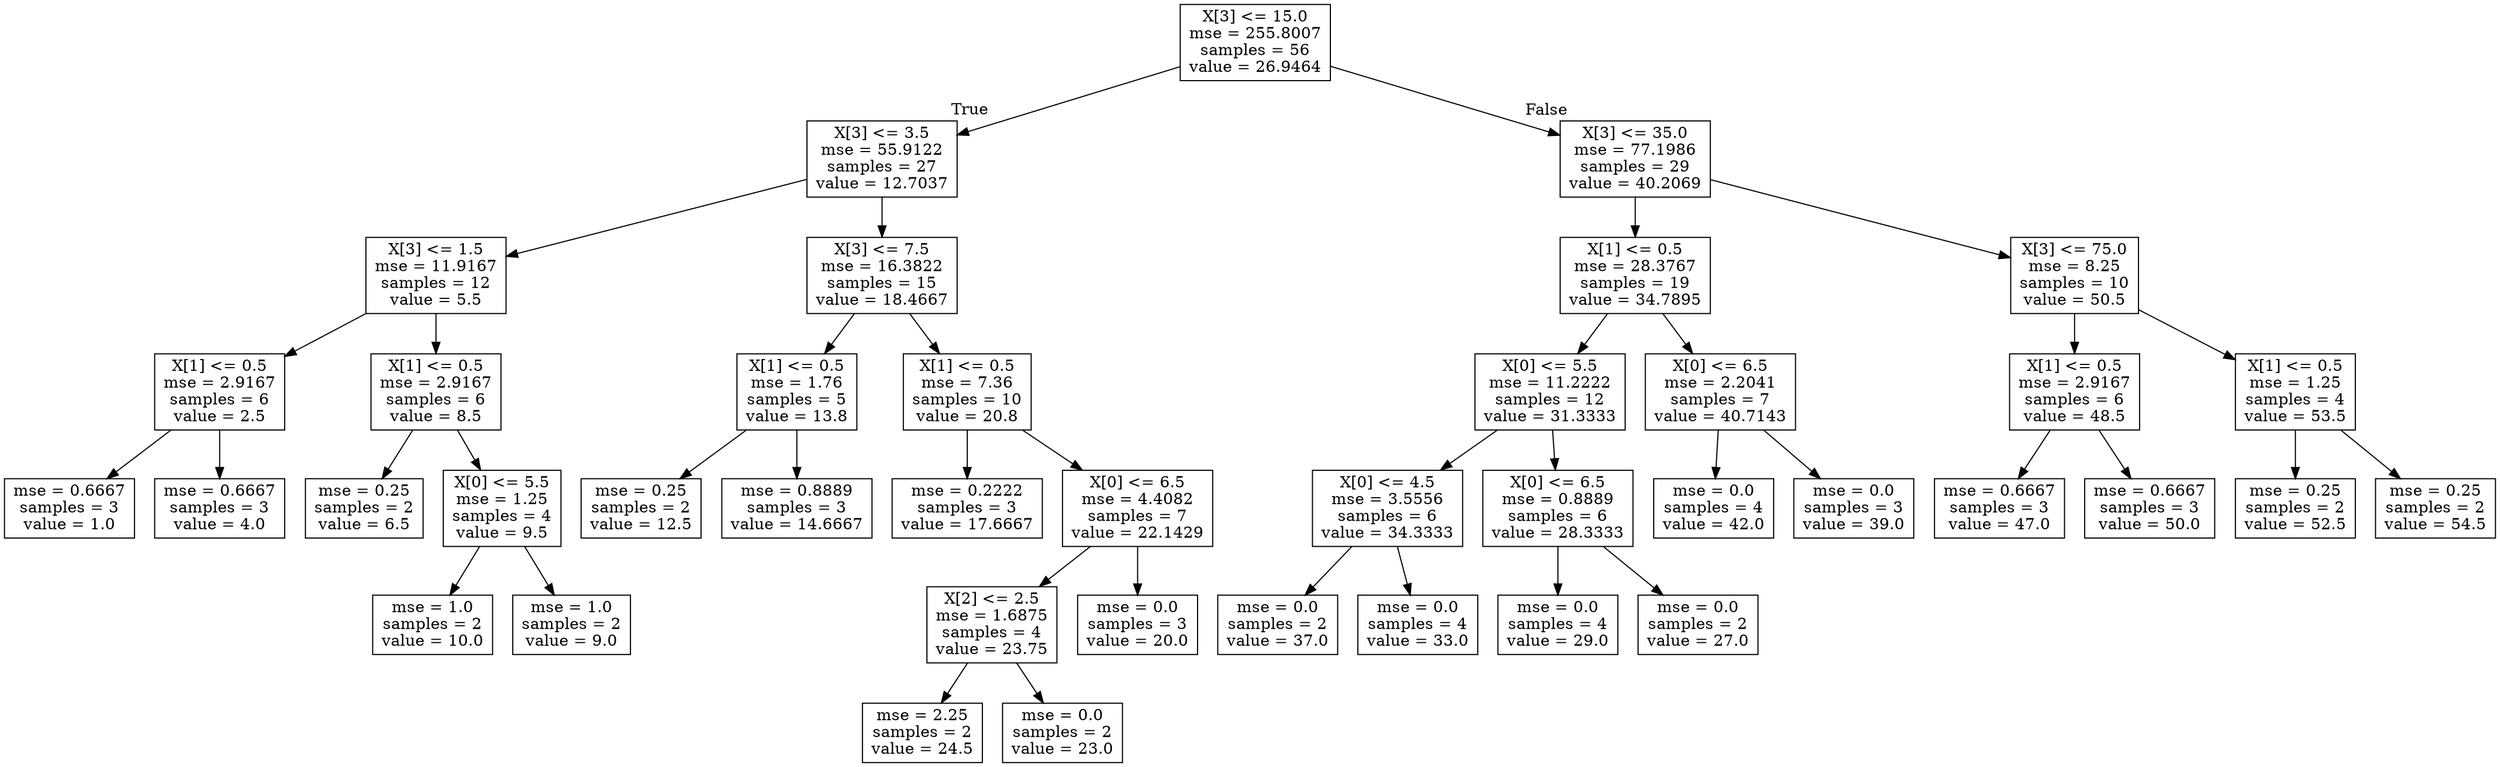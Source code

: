 digraph Tree {
node [shape=box] ;
0 [label="X[3] <= 15.0\nmse = 255.8007\nsamples = 56\nvalue = 26.9464"] ;
1 [label="X[3] <= 3.5\nmse = 55.9122\nsamples = 27\nvalue = 12.7037"] ;
0 -> 1 [labeldistance=2.5, labelangle=45, headlabel="True"] ;
2 [label="X[3] <= 1.5\nmse = 11.9167\nsamples = 12\nvalue = 5.5"] ;
1 -> 2 ;
3 [label="X[1] <= 0.5\nmse = 2.9167\nsamples = 6\nvalue = 2.5"] ;
2 -> 3 ;
4 [label="mse = 0.6667\nsamples = 3\nvalue = 1.0"] ;
3 -> 4 ;
5 [label="mse = 0.6667\nsamples = 3\nvalue = 4.0"] ;
3 -> 5 ;
6 [label="X[1] <= 0.5\nmse = 2.9167\nsamples = 6\nvalue = 8.5"] ;
2 -> 6 ;
7 [label="mse = 0.25\nsamples = 2\nvalue = 6.5"] ;
6 -> 7 ;
8 [label="X[0] <= 5.5\nmse = 1.25\nsamples = 4\nvalue = 9.5"] ;
6 -> 8 ;
9 [label="mse = 1.0\nsamples = 2\nvalue = 10.0"] ;
8 -> 9 ;
10 [label="mse = 1.0\nsamples = 2\nvalue = 9.0"] ;
8 -> 10 ;
11 [label="X[3] <= 7.5\nmse = 16.3822\nsamples = 15\nvalue = 18.4667"] ;
1 -> 11 ;
12 [label="X[1] <= 0.5\nmse = 1.76\nsamples = 5\nvalue = 13.8"] ;
11 -> 12 ;
13 [label="mse = 0.25\nsamples = 2\nvalue = 12.5"] ;
12 -> 13 ;
14 [label="mse = 0.8889\nsamples = 3\nvalue = 14.6667"] ;
12 -> 14 ;
15 [label="X[1] <= 0.5\nmse = 7.36\nsamples = 10\nvalue = 20.8"] ;
11 -> 15 ;
16 [label="mse = 0.2222\nsamples = 3\nvalue = 17.6667"] ;
15 -> 16 ;
17 [label="X[0] <= 6.5\nmse = 4.4082\nsamples = 7\nvalue = 22.1429"] ;
15 -> 17 ;
18 [label="X[2] <= 2.5\nmse = 1.6875\nsamples = 4\nvalue = 23.75"] ;
17 -> 18 ;
19 [label="mse = 2.25\nsamples = 2\nvalue = 24.5"] ;
18 -> 19 ;
20 [label="mse = 0.0\nsamples = 2\nvalue = 23.0"] ;
18 -> 20 ;
21 [label="mse = 0.0\nsamples = 3\nvalue = 20.0"] ;
17 -> 21 ;
22 [label="X[3] <= 35.0\nmse = 77.1986\nsamples = 29\nvalue = 40.2069"] ;
0 -> 22 [labeldistance=2.5, labelangle=-45, headlabel="False"] ;
23 [label="X[1] <= 0.5\nmse = 28.3767\nsamples = 19\nvalue = 34.7895"] ;
22 -> 23 ;
24 [label="X[0] <= 5.5\nmse = 11.2222\nsamples = 12\nvalue = 31.3333"] ;
23 -> 24 ;
25 [label="X[0] <= 4.5\nmse = 3.5556\nsamples = 6\nvalue = 34.3333"] ;
24 -> 25 ;
26 [label="mse = 0.0\nsamples = 2\nvalue = 37.0"] ;
25 -> 26 ;
27 [label="mse = 0.0\nsamples = 4\nvalue = 33.0"] ;
25 -> 27 ;
28 [label="X[0] <= 6.5\nmse = 0.8889\nsamples = 6\nvalue = 28.3333"] ;
24 -> 28 ;
29 [label="mse = 0.0\nsamples = 4\nvalue = 29.0"] ;
28 -> 29 ;
30 [label="mse = 0.0\nsamples = 2\nvalue = 27.0"] ;
28 -> 30 ;
31 [label="X[0] <= 6.5\nmse = 2.2041\nsamples = 7\nvalue = 40.7143"] ;
23 -> 31 ;
32 [label="mse = 0.0\nsamples = 4\nvalue = 42.0"] ;
31 -> 32 ;
33 [label="mse = 0.0\nsamples = 3\nvalue = 39.0"] ;
31 -> 33 ;
34 [label="X[3] <= 75.0\nmse = 8.25\nsamples = 10\nvalue = 50.5"] ;
22 -> 34 ;
35 [label="X[1] <= 0.5\nmse = 2.9167\nsamples = 6\nvalue = 48.5"] ;
34 -> 35 ;
36 [label="mse = 0.6667\nsamples = 3\nvalue = 47.0"] ;
35 -> 36 ;
37 [label="mse = 0.6667\nsamples = 3\nvalue = 50.0"] ;
35 -> 37 ;
38 [label="X[1] <= 0.5\nmse = 1.25\nsamples = 4\nvalue = 53.5"] ;
34 -> 38 ;
39 [label="mse = 0.25\nsamples = 2\nvalue = 52.5"] ;
38 -> 39 ;
40 [label="mse = 0.25\nsamples = 2\nvalue = 54.5"] ;
38 -> 40 ;
}